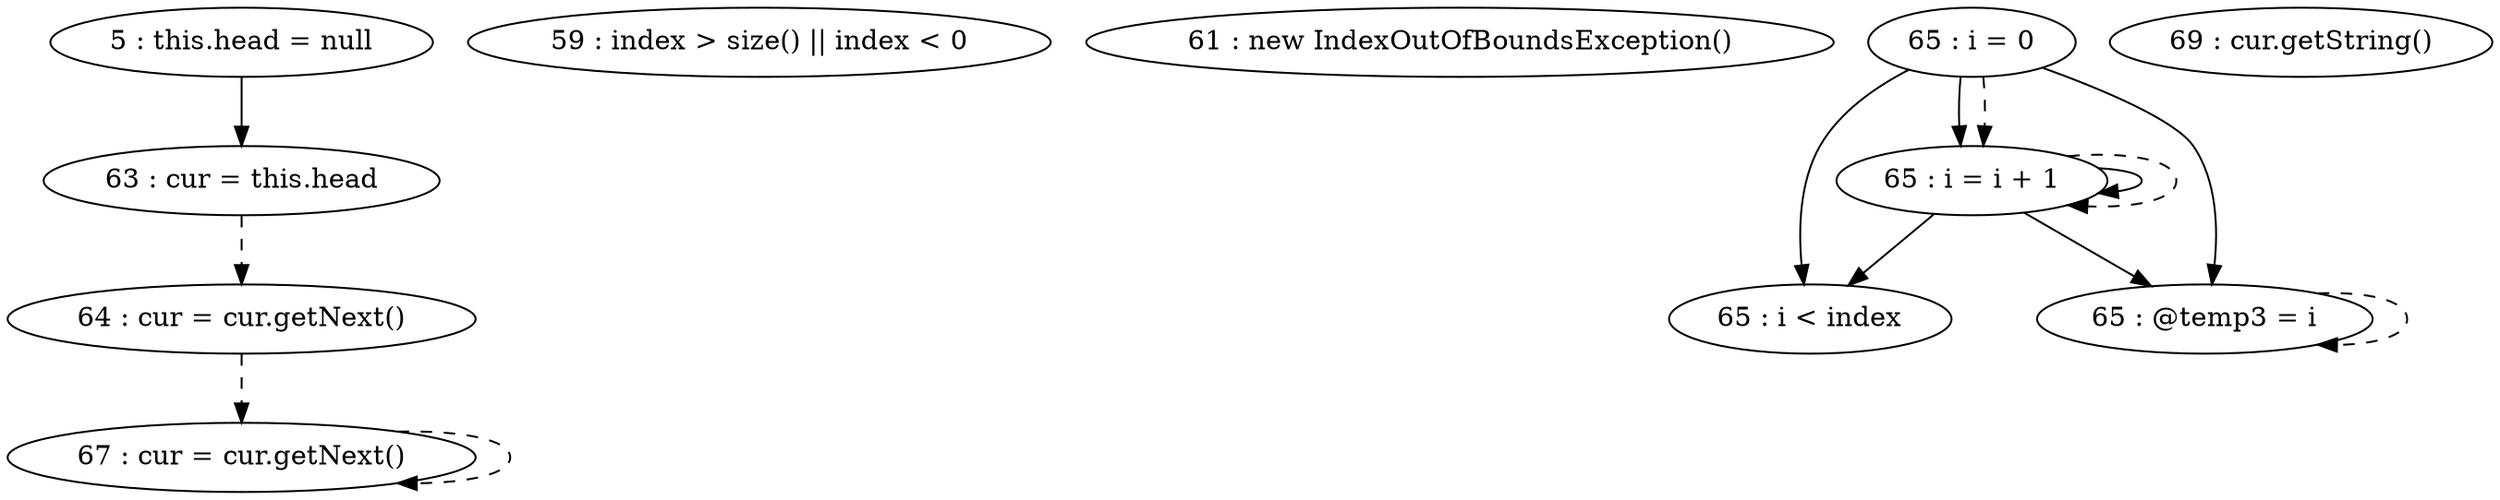 digraph G {
"5 : this.head = null"
"5 : this.head = null" -> "63 : cur = this.head"
"59 : index > size() || index < 0"
"61 : new IndexOutOfBoundsException()"
"63 : cur = this.head"
"63 : cur = this.head" -> "64 : cur = cur.getNext()" [style=dashed]
"64 : cur = cur.getNext()"
"64 : cur = cur.getNext()" -> "67 : cur = cur.getNext()" [style=dashed]
"65 : i = 0"
"65 : i = 0" -> "65 : i < index"
"65 : i = 0" -> "65 : @temp3 = i"
"65 : i = 0" -> "65 : i = i + 1"
"65 : i = 0" -> "65 : i = i + 1" [style=dashed]
"65 : i < index"
"67 : cur = cur.getNext()"
"67 : cur = cur.getNext()" -> "67 : cur = cur.getNext()" [style=dashed]
"65 : @temp3 = i"
"65 : @temp3 = i" -> "65 : @temp3 = i" [style=dashed]
"65 : i = i + 1"
"65 : i = i + 1" -> "65 : i < index"
"65 : i = i + 1" -> "65 : @temp3 = i"
"65 : i = i + 1" -> "65 : i = i + 1"
"65 : i = i + 1" -> "65 : i = i + 1" [style=dashed]
"69 : cur.getString()"
}